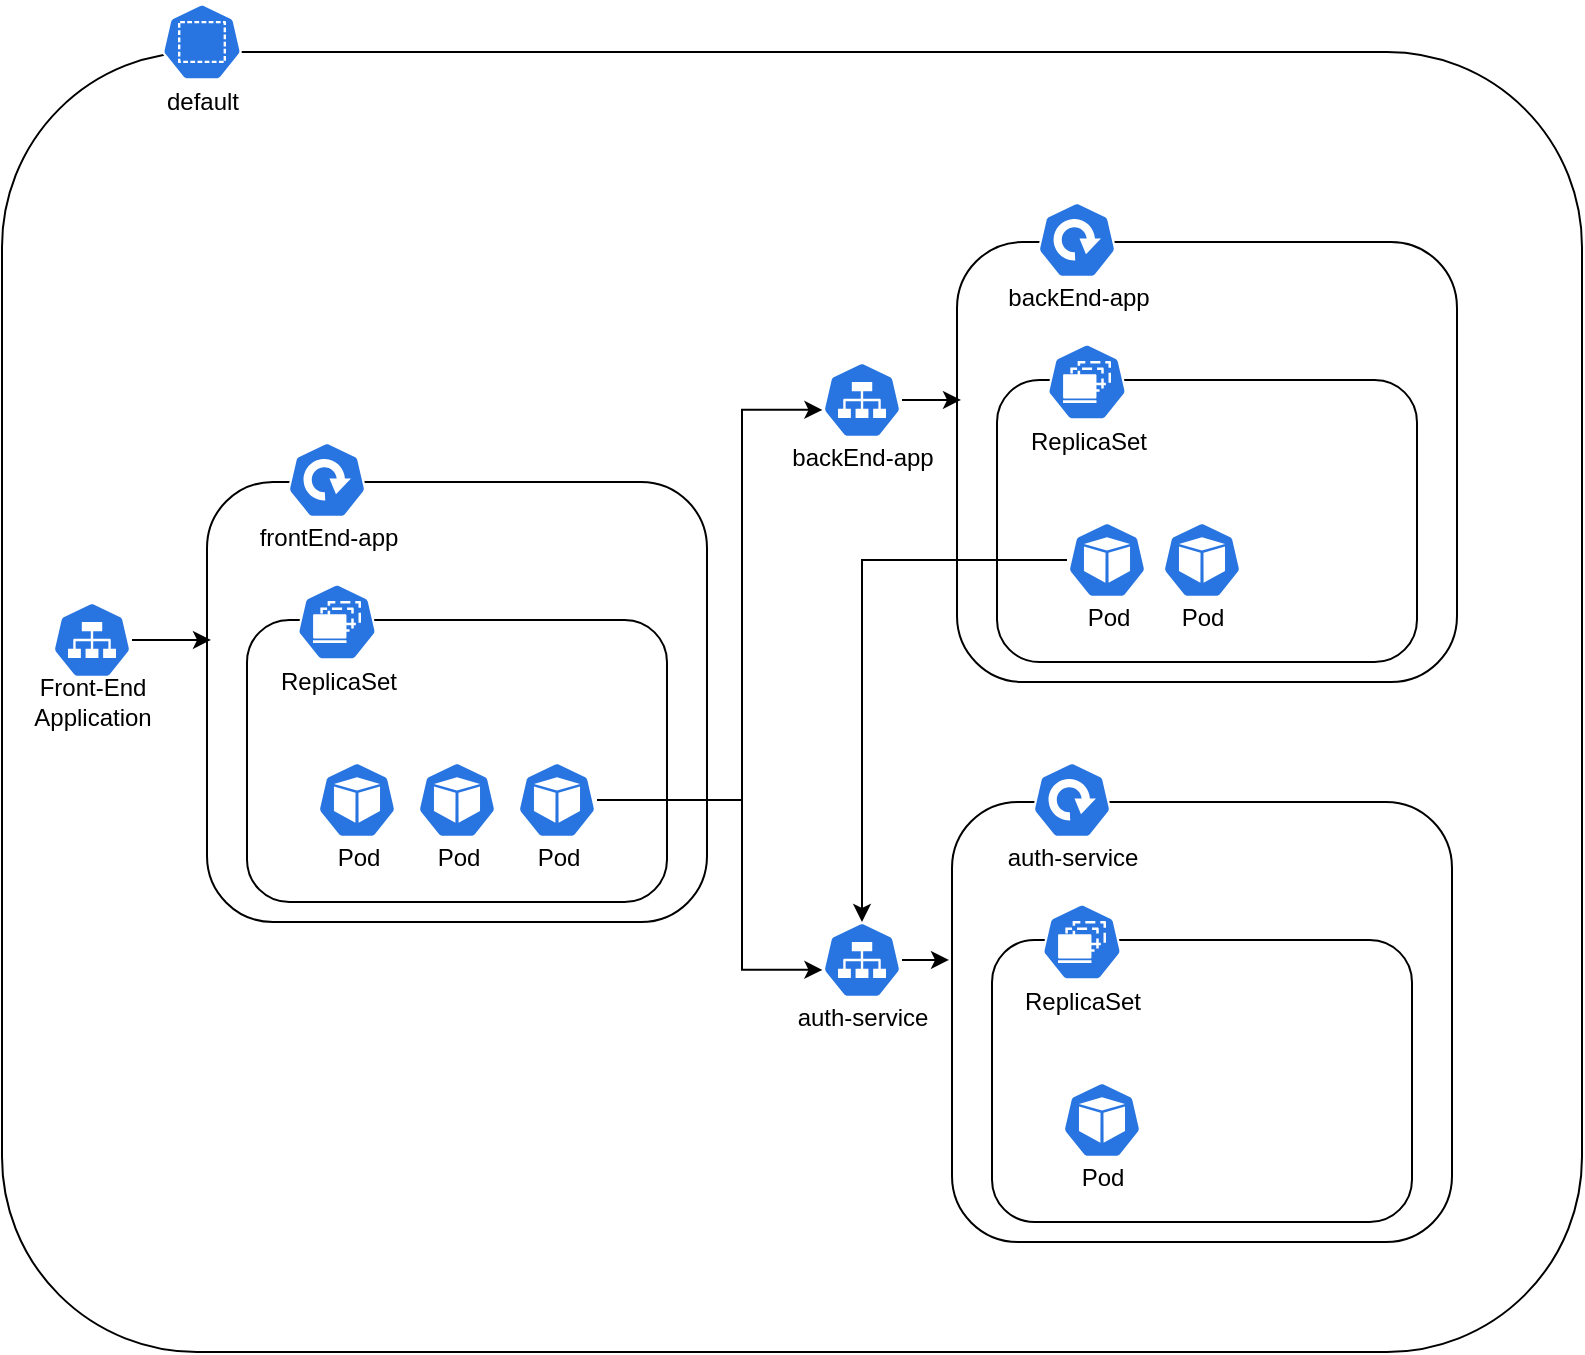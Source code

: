 <mxfile version="20.4.0" type="device"><diagram id="7euUS1w7VR5IB6_nVdwP" name="Page-1"><mxGraphModel dx="903" dy="476" grid="1" gridSize="10" guides="1" tooltips="1" connect="1" arrows="1" fold="1" page="1" pageScale="1" pageWidth="827" pageHeight="1169" math="0" shadow="0"><root><mxCell id="0"/><mxCell id="1" parent="0"/><mxCell id="IVqRew9tFEnTftYsaTbY-22" value="" style="rounded=1;whiteSpace=wrap;html=1;" vertex="1" parent="1"><mxGeometry x="40" y="65" width="790" height="650" as="geometry"/></mxCell><mxCell id="IVqRew9tFEnTftYsaTbY-7" value="" style="rounded=1;whiteSpace=wrap;html=1;" vertex="1" parent="1"><mxGeometry x="517.5" y="160" width="250" height="220" as="geometry"/></mxCell><mxCell id="IVqRew9tFEnTftYsaTbY-4" value="" style="rounded=1;whiteSpace=wrap;html=1;" vertex="1" parent="1"><mxGeometry x="537.5" y="229" width="210" height="141" as="geometry"/></mxCell><mxCell id="IVqRew9tFEnTftYsaTbY-79" style="edgeStyle=orthogonalEdgeStyle;rounded=0;orthogonalLoop=1;jettySize=auto;html=1;fontSize=12;entryX=0.5;entryY=0;entryDx=0;entryDy=0;entryPerimeter=0;" edge="1" parent="1" source="IVqRew9tFEnTftYsaTbY-1" target="IVqRew9tFEnTftYsaTbY-20"><mxGeometry relative="1" as="geometry"><mxPoint x="470" y="480" as="targetPoint"/></mxGeometry></mxCell><mxCell id="IVqRew9tFEnTftYsaTbY-1" value="" style="sketch=0;html=1;dashed=0;whitespace=wrap;fillColor=#2875E2;strokeColor=#ffffff;points=[[0.005,0.63,0],[0.1,0.2,0],[0.9,0.2,0],[0.5,0,0],[0.995,0.63,0],[0.72,0.99,0],[0.5,1,0],[0.28,0.99,0]];shape=mxgraph.kubernetes.icon;prIcon=pod" vertex="1" parent="1"><mxGeometry x="572.5" y="300" width="40" height="38" as="geometry"/></mxCell><mxCell id="IVqRew9tFEnTftYsaTbY-5" value="" style="sketch=0;html=1;dashed=0;whitespace=wrap;fillColor=#2875E2;strokeColor=#ffffff;points=[[0.005,0.63,0],[0.1,0.2,0],[0.9,0.2,0],[0.5,0,0],[0.995,0.63,0],[0.72,0.99,0],[0.5,1,0],[0.28,0.99,0]];shape=mxgraph.kubernetes.icon;prIcon=ds" vertex="1" parent="1"><mxGeometry x="562.5" y="210" width="40" height="40" as="geometry"/></mxCell><mxCell id="IVqRew9tFEnTftYsaTbY-6" value="" style="sketch=0;html=1;dashed=0;whitespace=wrap;fillColor=#2875E2;strokeColor=#ffffff;points=[[0.005,0.63,0],[0.1,0.2,0],[0.9,0.2,0],[0.5,0,0],[0.995,0.63,0],[0.72,0.99,0],[0.5,1,0],[0.28,0.99,0]];shape=mxgraph.kubernetes.icon;prIcon=deploy" vertex="1" parent="1"><mxGeometry x="557.5" y="140" width="40" height="38" as="geometry"/></mxCell><mxCell id="IVqRew9tFEnTftYsaTbY-32" style="edgeStyle=orthogonalEdgeStyle;rounded=0;orthogonalLoop=1;jettySize=auto;html=1;entryX=0.008;entryY=0.359;entryDx=0;entryDy=0;entryPerimeter=0;fontSize=12;" edge="1" parent="1" source="IVqRew9tFEnTftYsaTbY-9" target="IVqRew9tFEnTftYsaTbY-7"><mxGeometry relative="1" as="geometry"/></mxCell><mxCell id="IVqRew9tFEnTftYsaTbY-9" value="" style="sketch=0;html=1;dashed=0;whitespace=wrap;fillColor=#2875E2;strokeColor=#ffffff;points=[[0.005,0.63,0],[0.1,0.2,0],[0.9,0.2,0],[0.5,0,0],[0.995,0.63,0],[0.72,0.99,0],[0.5,1,0],[0.28,0.99,0]];shape=mxgraph.kubernetes.icon;prIcon=svc" vertex="1" parent="1"><mxGeometry x="450" y="220" width="40" height="38" as="geometry"/></mxCell><mxCell id="IVqRew9tFEnTftYsaTbY-12" value="" style="rounded=1;whiteSpace=wrap;html=1;" vertex="1" parent="1"><mxGeometry x="515" y="440" width="250" height="220" as="geometry"/></mxCell><mxCell id="IVqRew9tFEnTftYsaTbY-13" value="" style="rounded=1;whiteSpace=wrap;html=1;" vertex="1" parent="1"><mxGeometry x="535" y="509" width="210" height="141" as="geometry"/></mxCell><mxCell id="IVqRew9tFEnTftYsaTbY-14" value="" style="sketch=0;html=1;dashed=0;whitespace=wrap;fillColor=#2875E2;strokeColor=#ffffff;points=[[0.005,0.63,0],[0.1,0.2,0],[0.9,0.2,0],[0.5,0,0],[0.995,0.63,0],[0.72,0.99,0],[0.5,1,0],[0.28,0.99,0]];shape=mxgraph.kubernetes.icon;prIcon=pod" vertex="1" parent="1"><mxGeometry x="570" y="580" width="40" height="38" as="geometry"/></mxCell><mxCell id="IVqRew9tFEnTftYsaTbY-17" value="" style="sketch=0;html=1;dashed=0;whitespace=wrap;fillColor=#2875E2;strokeColor=#ffffff;points=[[0.005,0.63,0],[0.1,0.2,0],[0.9,0.2,0],[0.5,0,0],[0.995,0.63,0],[0.72,0.99,0],[0.5,1,0],[0.28,0.99,0]];shape=mxgraph.kubernetes.icon;prIcon=ds" vertex="1" parent="1"><mxGeometry x="560" y="490" width="40" height="40" as="geometry"/></mxCell><mxCell id="IVqRew9tFEnTftYsaTbY-18" value="" style="sketch=0;html=1;dashed=0;whitespace=wrap;fillColor=#2875E2;strokeColor=#ffffff;points=[[0.005,0.63,0],[0.1,0.2,0],[0.9,0.2,0],[0.5,0,0],[0.995,0.63,0],[0.72,0.99,0],[0.5,1,0],[0.28,0.99,0]];shape=mxgraph.kubernetes.icon;prIcon=deploy" vertex="1" parent="1"><mxGeometry x="555" y="420" width="40" height="38" as="geometry"/></mxCell><mxCell id="IVqRew9tFEnTftYsaTbY-33" style="edgeStyle=orthogonalEdgeStyle;rounded=0;orthogonalLoop=1;jettySize=auto;html=1;entryX=-0.006;entryY=0.359;entryDx=0;entryDy=0;entryPerimeter=0;fontSize=12;" edge="1" parent="1" source="IVqRew9tFEnTftYsaTbY-20" target="IVqRew9tFEnTftYsaTbY-12"><mxGeometry relative="1" as="geometry"/></mxCell><mxCell id="IVqRew9tFEnTftYsaTbY-20" value="" style="sketch=0;html=1;dashed=0;whitespace=wrap;fillColor=#2875E2;strokeColor=#ffffff;points=[[0.005,0.63,0],[0.1,0.2,0],[0.9,0.2,0],[0.5,0,0],[0.995,0.63,0],[0.72,0.99,0],[0.5,1,0],[0.28,0.99,0]];shape=mxgraph.kubernetes.icon;prIcon=svc" vertex="1" parent="1"><mxGeometry x="450" y="500" width="40" height="38" as="geometry"/></mxCell><mxCell id="IVqRew9tFEnTftYsaTbY-23" value="" style="sketch=0;html=1;dashed=0;whitespace=wrap;fillColor=#2875E2;strokeColor=#ffffff;points=[[0.005,0.63,0],[0.1,0.2,0],[0.9,0.2,0],[0.5,0,0],[0.995,0.63,0],[0.72,0.99,0],[0.5,1,0],[0.28,0.99,0]];shape=mxgraph.kubernetes.icon;prIcon=ns" vertex="1" parent="1"><mxGeometry x="120" y="40" width="40" height="40" as="geometry"/></mxCell><mxCell id="IVqRew9tFEnTftYsaTbY-24" value="default" style="text;strokeColor=none;fillColor=none;html=1;fontSize=12;fontStyle=0;verticalAlign=middle;align=center;" vertex="1" parent="1"><mxGeometry x="115" y="80" width="50" height="20" as="geometry"/></mxCell><mxCell id="IVqRew9tFEnTftYsaTbY-26" value="backEnd-app" style="text;strokeColor=none;fillColor=none;html=1;fontSize=12;fontStyle=0;verticalAlign=middle;align=center;" vertex="1" parent="1"><mxGeometry x="552.5" y="178" width="50" height="20" as="geometry"/></mxCell><mxCell id="IVqRew9tFEnTftYsaTbY-27" value="ReplicaSet" style="text;strokeColor=none;fillColor=none;html=1;fontSize=12;fontStyle=0;verticalAlign=middle;align=center;" vertex="1" parent="1"><mxGeometry x="557.5" y="250" width="50" height="20" as="geometry"/></mxCell><mxCell id="IVqRew9tFEnTftYsaTbY-28" value="auth-service" style="text;strokeColor=none;fillColor=none;html=1;fontSize=12;fontStyle=0;verticalAlign=middle;align=center;" vertex="1" parent="1"><mxGeometry x="550" y="458" width="50" height="20" as="geometry"/></mxCell><mxCell id="IVqRew9tFEnTftYsaTbY-29" value="ReplicaSet" style="text;strokeColor=none;fillColor=none;html=1;fontSize=12;fontStyle=0;verticalAlign=middle;align=center;" vertex="1" parent="1"><mxGeometry x="555" y="530" width="50" height="20" as="geometry"/></mxCell><mxCell id="IVqRew9tFEnTftYsaTbY-30" value="auth-service" style="text;strokeColor=none;fillColor=none;html=1;fontSize=12;fontStyle=0;verticalAlign=middle;align=center;" vertex="1" parent="1"><mxGeometry x="445" y="538" width="50" height="20" as="geometry"/></mxCell><mxCell id="IVqRew9tFEnTftYsaTbY-34" value="Pod" style="text;strokeColor=none;fillColor=none;html=1;fontSize=12;fontStyle=0;verticalAlign=middle;align=center;" vertex="1" parent="1"><mxGeometry x="565" y="618" width="50" height="20" as="geometry"/></mxCell><mxCell id="IVqRew9tFEnTftYsaTbY-39" value="Pod" style="text;strokeColor=none;fillColor=none;html=1;fontSize=12;fontStyle=0;verticalAlign=middle;align=center;" vertex="1" parent="1"><mxGeometry x="567.5" y="338" width="50" height="20" as="geometry"/></mxCell><mxCell id="IVqRew9tFEnTftYsaTbY-42" value="backEnd-app" style="text;strokeColor=none;fillColor=none;html=1;fontSize=12;fontStyle=0;verticalAlign=middle;align=center;" vertex="1" parent="1"><mxGeometry x="445" y="258" width="50" height="20" as="geometry"/></mxCell><mxCell id="IVqRew9tFEnTftYsaTbY-43" value="" style="rounded=1;whiteSpace=wrap;html=1;" vertex="1" parent="1"><mxGeometry x="142.5" y="280" width="250" height="220" as="geometry"/></mxCell><mxCell id="IVqRew9tFEnTftYsaTbY-44" value="" style="rounded=1;whiteSpace=wrap;html=1;" vertex="1" parent="1"><mxGeometry x="162.5" y="349" width="210" height="141" as="geometry"/></mxCell><mxCell id="IVqRew9tFEnTftYsaTbY-45" value="" style="sketch=0;html=1;dashed=0;whitespace=wrap;fillColor=#2875E2;strokeColor=#ffffff;points=[[0.005,0.63,0],[0.1,0.2,0],[0.9,0.2,0],[0.5,0,0],[0.995,0.63,0],[0.72,0.99,0],[0.5,1,0],[0.28,0.99,0]];shape=mxgraph.kubernetes.icon;prIcon=pod" vertex="1" parent="1"><mxGeometry x="197.5" y="420" width="40" height="38" as="geometry"/></mxCell><mxCell id="IVqRew9tFEnTftYsaTbY-46" value="" style="sketch=0;html=1;dashed=0;whitespace=wrap;fillColor=#2875E2;strokeColor=#ffffff;points=[[0.005,0.63,0],[0.1,0.2,0],[0.9,0.2,0],[0.5,0,0],[0.995,0.63,0],[0.72,0.99,0],[0.5,1,0],[0.28,0.99,0]];shape=mxgraph.kubernetes.icon;prIcon=pod" vertex="1" parent="1"><mxGeometry x="247.5" y="420" width="40" height="38" as="geometry"/></mxCell><mxCell id="IVqRew9tFEnTftYsaTbY-59" style="edgeStyle=orthogonalEdgeStyle;rounded=0;orthogonalLoop=1;jettySize=auto;html=1;entryX=0.005;entryY=0.63;entryDx=0;entryDy=0;entryPerimeter=0;fontSize=12;" edge="1" parent="1" source="IVqRew9tFEnTftYsaTbY-47" target="IVqRew9tFEnTftYsaTbY-20"><mxGeometry relative="1" as="geometry"><Array as="points"><mxPoint x="410" y="439"/><mxPoint x="410" y="524"/></Array></mxGeometry></mxCell><mxCell id="IVqRew9tFEnTftYsaTbY-60" style="edgeStyle=orthogonalEdgeStyle;rounded=0;orthogonalLoop=1;jettySize=auto;html=1;entryX=0.005;entryY=0.63;entryDx=0;entryDy=0;entryPerimeter=0;fontSize=12;" edge="1" parent="1" source="IVqRew9tFEnTftYsaTbY-47" target="IVqRew9tFEnTftYsaTbY-9"><mxGeometry relative="1" as="geometry"><Array as="points"><mxPoint x="410" y="439"/><mxPoint x="410" y="244"/></Array></mxGeometry></mxCell><mxCell id="IVqRew9tFEnTftYsaTbY-47" value="" style="sketch=0;html=1;dashed=0;whitespace=wrap;fillColor=#2875E2;strokeColor=#ffffff;points=[[0.005,0.63,0],[0.1,0.2,0],[0.9,0.2,0],[0.5,0,0],[0.995,0.63,0],[0.72,0.99,0],[0.5,1,0],[0.28,0.99,0]];shape=mxgraph.kubernetes.icon;prIcon=pod" vertex="1" parent="1"><mxGeometry x="297.5" y="420" width="40" height="38" as="geometry"/></mxCell><mxCell id="IVqRew9tFEnTftYsaTbY-48" value="" style="sketch=0;html=1;dashed=0;whitespace=wrap;fillColor=#2875E2;strokeColor=#ffffff;points=[[0.005,0.63,0],[0.1,0.2,0],[0.9,0.2,0],[0.5,0,0],[0.995,0.63,0],[0.72,0.99,0],[0.5,1,0],[0.28,0.99,0]];shape=mxgraph.kubernetes.icon;prIcon=ds" vertex="1" parent="1"><mxGeometry x="187.5" y="330" width="40" height="40" as="geometry"/></mxCell><mxCell id="IVqRew9tFEnTftYsaTbY-49" value="" style="sketch=0;html=1;dashed=0;whitespace=wrap;fillColor=#2875E2;strokeColor=#ffffff;points=[[0.005,0.63,0],[0.1,0.2,0],[0.9,0.2,0],[0.5,0,0],[0.995,0.63,0],[0.72,0.99,0],[0.5,1,0],[0.28,0.99,0]];shape=mxgraph.kubernetes.icon;prIcon=deploy" vertex="1" parent="1"><mxGeometry x="182.5" y="260" width="40" height="38" as="geometry"/></mxCell><mxCell id="IVqRew9tFEnTftYsaTbY-50" style="edgeStyle=orthogonalEdgeStyle;rounded=0;orthogonalLoop=1;jettySize=auto;html=1;entryX=0.008;entryY=0.359;entryDx=0;entryDy=0;entryPerimeter=0;fontSize=12;" edge="1" parent="1" source="IVqRew9tFEnTftYsaTbY-51" target="IVqRew9tFEnTftYsaTbY-43"><mxGeometry relative="1" as="geometry"/></mxCell><mxCell id="IVqRew9tFEnTftYsaTbY-51" value="" style="sketch=0;html=1;dashed=0;whitespace=wrap;fillColor=#2875E2;strokeColor=#ffffff;points=[[0.005,0.63,0],[0.1,0.2,0],[0.9,0.2,0],[0.5,0,0],[0.995,0.63,0],[0.72,0.99,0],[0.5,1,0],[0.28,0.99,0]];shape=mxgraph.kubernetes.icon;prIcon=svc" vertex="1" parent="1"><mxGeometry x="65" y="340" width="40" height="38" as="geometry"/></mxCell><mxCell id="IVqRew9tFEnTftYsaTbY-52" value="frontEnd-app" style="text;strokeColor=none;fillColor=none;html=1;fontSize=12;fontStyle=0;verticalAlign=middle;align=center;" vertex="1" parent="1"><mxGeometry x="177.5" y="298" width="50" height="20" as="geometry"/></mxCell><mxCell id="IVqRew9tFEnTftYsaTbY-53" value="ReplicaSet" style="text;strokeColor=none;fillColor=none;html=1;fontSize=12;fontStyle=0;verticalAlign=middle;align=center;" vertex="1" parent="1"><mxGeometry x="182.5" y="370" width="50" height="20" as="geometry"/></mxCell><mxCell id="IVqRew9tFEnTftYsaTbY-54" value="Pod" style="text;strokeColor=none;fillColor=none;html=1;fontSize=12;fontStyle=0;verticalAlign=middle;align=center;" vertex="1" parent="1"><mxGeometry x="192.5" y="458" width="50" height="20" as="geometry"/></mxCell><mxCell id="IVqRew9tFEnTftYsaTbY-55" value="Pod" style="text;strokeColor=none;fillColor=none;html=1;fontSize=12;fontStyle=0;verticalAlign=middle;align=center;" vertex="1" parent="1"><mxGeometry x="242.5" y="458" width="50" height="20" as="geometry"/></mxCell><mxCell id="IVqRew9tFEnTftYsaTbY-56" value="Pod" style="text;strokeColor=none;fillColor=none;html=1;fontSize=12;fontStyle=0;verticalAlign=middle;align=center;" vertex="1" parent="1"><mxGeometry x="292.5" y="458" width="50" height="20" as="geometry"/></mxCell><mxCell id="IVqRew9tFEnTftYsaTbY-57" value="Front-End&lt;br&gt;Application" style="text;strokeColor=none;fillColor=none;html=1;fontSize=12;fontStyle=0;verticalAlign=middle;align=center;" vertex="1" parent="1"><mxGeometry x="60" y="380" width="50" height="20" as="geometry"/></mxCell><mxCell id="IVqRew9tFEnTftYsaTbY-77" value="" style="sketch=0;html=1;dashed=0;whitespace=wrap;fillColor=#2875E2;strokeColor=#ffffff;points=[[0.005,0.63,0],[0.1,0.2,0],[0.9,0.2,0],[0.5,0,0],[0.995,0.63,0],[0.72,0.99,0],[0.5,1,0],[0.28,0.99,0]];shape=mxgraph.kubernetes.icon;prIcon=pod" vertex="1" parent="1"><mxGeometry x="620" y="300" width="40" height="38" as="geometry"/></mxCell><mxCell id="IVqRew9tFEnTftYsaTbY-78" value="Pod" style="text;strokeColor=none;fillColor=none;html=1;fontSize=12;fontStyle=0;verticalAlign=middle;align=center;" vertex="1" parent="1"><mxGeometry x="615" y="338" width="50" height="20" as="geometry"/></mxCell></root></mxGraphModel></diagram></mxfile>